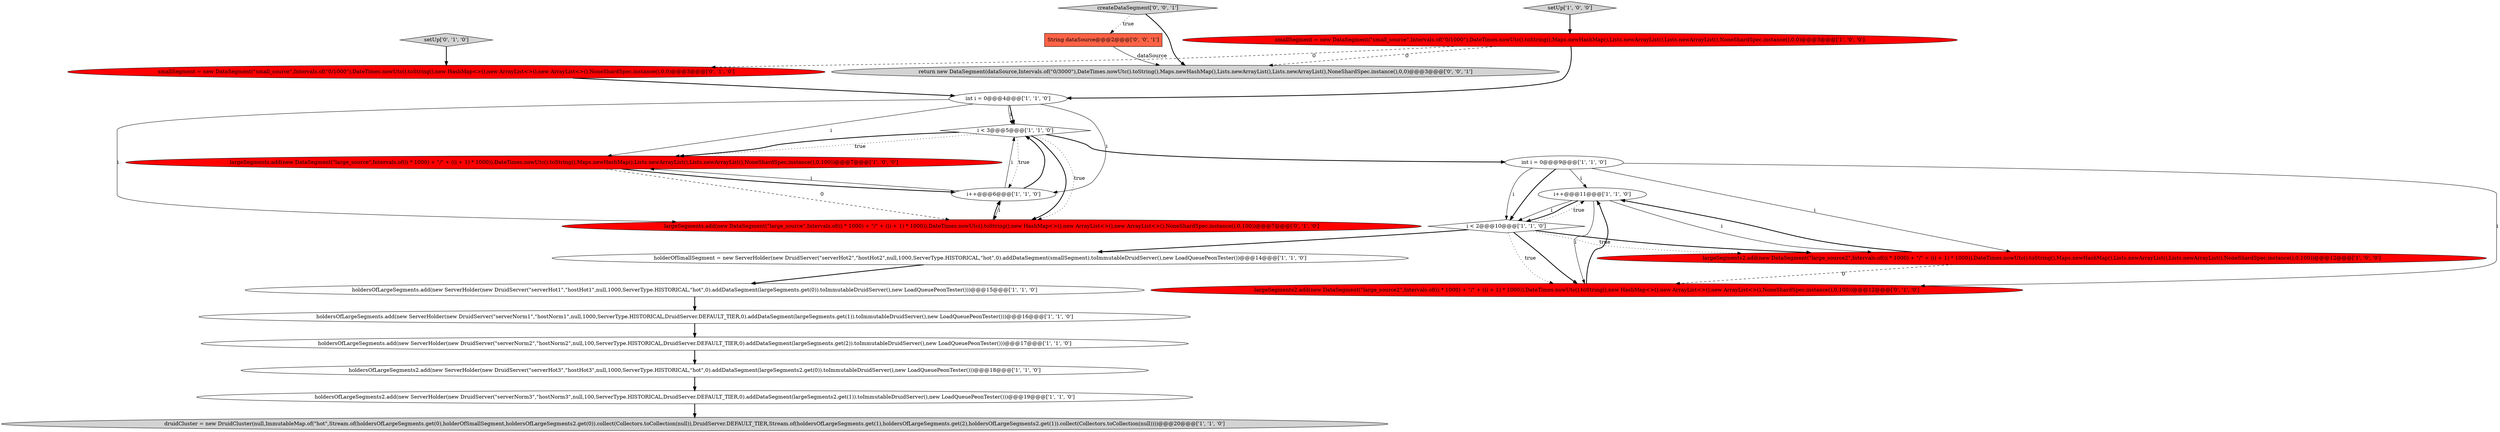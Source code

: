 digraph {
9 [style = filled, label = "i < 3@@@5@@@['1', '1', '0']", fillcolor = white, shape = diamond image = "AAA0AAABBB1BBB"];
22 [style = filled, label = "String dataSource@@@2@@@['0', '0', '1']", fillcolor = tomato, shape = box image = "AAA0AAABBB3BBB"];
1 [style = filled, label = "largeSegments.add(new DataSegment(\"large_source\",Intervals.of((i * 1000) + \"/\" + ((i + 1) * 1000)),DateTimes.nowUtc().toString(),Maps.newHashMap(),Lists.newArrayList(),Lists.newArrayList(),NoneShardSpec.instance(),0,100))@@@7@@@['1', '0', '0']", fillcolor = red, shape = ellipse image = "AAA1AAABBB1BBB"];
19 [style = filled, label = "smallSegment = new DataSegment(\"small_source\",Intervals.of(\"0/1000\"),DateTimes.nowUtc().toString(),new HashMap<>(),new ArrayList<>(),new ArrayList<>(),NoneShardSpec.instance(),0,0)@@@3@@@['0', '1', '0']", fillcolor = red, shape = ellipse image = "AAA1AAABBB2BBB"];
18 [style = filled, label = "setUp['0', '1', '0']", fillcolor = lightgray, shape = diamond image = "AAA0AAABBB2BBB"];
10 [style = filled, label = "holdersOfLargeSegments.add(new ServerHolder(new DruidServer(\"serverHot1\",\"hostHot1\",null,1000,ServerType.HISTORICAL,\"hot\",0).addDataSegment(largeSegments.get(0)).toImmutableDruidServer(),new LoadQueuePeonTester()))@@@15@@@['1', '1', '0']", fillcolor = white, shape = ellipse image = "AAA0AAABBB1BBB"];
6 [style = filled, label = "i++@@@11@@@['1', '1', '0']", fillcolor = white, shape = ellipse image = "AAA0AAABBB1BBB"];
21 [style = filled, label = "createDataSegment['0', '0', '1']", fillcolor = lightgray, shape = diamond image = "AAA0AAABBB3BBB"];
14 [style = filled, label = "int i = 0@@@4@@@['1', '1', '0']", fillcolor = white, shape = ellipse image = "AAA0AAABBB1BBB"];
16 [style = filled, label = "holdersOfLargeSegments.add(new ServerHolder(new DruidServer(\"serverNorm2\",\"hostNorm2\",null,100,ServerType.HISTORICAL,DruidServer.DEFAULT_TIER,0).addDataSegment(largeSegments.get(2)).toImmutableDruidServer(),new LoadQueuePeonTester()))@@@17@@@['1', '1', '0']", fillcolor = white, shape = ellipse image = "AAA0AAABBB1BBB"];
3 [style = filled, label = "holdersOfLargeSegments.add(new ServerHolder(new DruidServer(\"serverNorm1\",\"hostNorm1\",null,1000,ServerType.HISTORICAL,DruidServer.DEFAULT_TIER,0).addDataSegment(largeSegments.get(1)).toImmutableDruidServer(),new LoadQueuePeonTester()))@@@16@@@['1', '1', '0']", fillcolor = white, shape = ellipse image = "AAA0AAABBB1BBB"];
2 [style = filled, label = "i++@@@6@@@['1', '1', '0']", fillcolor = white, shape = ellipse image = "AAA0AAABBB1BBB"];
23 [style = filled, label = "return new DataSegment(dataSource,Intervals.of(\"0/3000\"),DateTimes.nowUtc().toString(),Maps.newHashMap(),Lists.newArrayList(),Lists.newArrayList(),NoneShardSpec.instance(),0,0)@@@3@@@['0', '0', '1']", fillcolor = lightgray, shape = ellipse image = "AAA0AAABBB3BBB"];
7 [style = filled, label = "largeSegments2.add(new DataSegment(\"large_source2\",Intervals.of((i * 1000) + \"/\" + ((i + 1) * 1000)),DateTimes.nowUtc().toString(),Maps.newHashMap(),Lists.newArrayList(),Lists.newArrayList(),NoneShardSpec.instance(),0,100))@@@12@@@['1', '0', '0']", fillcolor = red, shape = ellipse image = "AAA1AAABBB1BBB"];
20 [style = filled, label = "largeSegments.add(new DataSegment(\"large_source\",Intervals.of((i * 1000) + \"/\" + ((i + 1) * 1000)),DateTimes.nowUtc().toString(),new HashMap<>(),new ArrayList<>(),new ArrayList<>(),NoneShardSpec.instance(),0,100))@@@7@@@['0', '1', '0']", fillcolor = red, shape = ellipse image = "AAA1AAABBB2BBB"];
11 [style = filled, label = "smallSegment = new DataSegment(\"small_source\",Intervals.of(\"0/1000\"),DateTimes.nowUtc().toString(),Maps.newHashMap(),Lists.newArrayList(),Lists.newArrayList(),NoneShardSpec.instance(),0,0)@@@3@@@['1', '0', '0']", fillcolor = red, shape = ellipse image = "AAA1AAABBB1BBB"];
12 [style = filled, label = "i < 2@@@10@@@['1', '1', '0']", fillcolor = white, shape = diamond image = "AAA0AAABBB1BBB"];
17 [style = filled, label = "largeSegments2.add(new DataSegment(\"large_source2\",Intervals.of((i * 1000) + \"/\" + ((i + 1) * 1000)),DateTimes.nowUtc().toString(),new HashMap<>(),new ArrayList<>(),new ArrayList<>(),NoneShardSpec.instance(),0,100))@@@12@@@['0', '1', '0']", fillcolor = red, shape = ellipse image = "AAA1AAABBB2BBB"];
8 [style = filled, label = "int i = 0@@@9@@@['1', '1', '0']", fillcolor = white, shape = ellipse image = "AAA0AAABBB1BBB"];
5 [style = filled, label = "setUp['1', '0', '0']", fillcolor = lightgray, shape = diamond image = "AAA0AAABBB1BBB"];
0 [style = filled, label = "holdersOfLargeSegments2.add(new ServerHolder(new DruidServer(\"serverHot3\",\"hostHot3\",null,1000,ServerType.HISTORICAL,\"hot\",0).addDataSegment(largeSegments2.get(0)).toImmutableDruidServer(),new LoadQueuePeonTester()))@@@18@@@['1', '1', '0']", fillcolor = white, shape = ellipse image = "AAA0AAABBB1BBB"];
13 [style = filled, label = "holdersOfLargeSegments2.add(new ServerHolder(new DruidServer(\"serverNorm3\",\"hostNorm3\",null,100,ServerType.HISTORICAL,DruidServer.DEFAULT_TIER,0).addDataSegment(largeSegments2.get(1)).toImmutableDruidServer(),new LoadQueuePeonTester()))@@@19@@@['1', '1', '0']", fillcolor = white, shape = ellipse image = "AAA0AAABBB1BBB"];
4 [style = filled, label = "druidCluster = new DruidCluster(null,ImmutableMap.of(\"hot\",Stream.of(holdersOfLargeSegments.get(0),holderOfSmallSegment,holdersOfLargeSegments2.get(0)).collect(Collectors.toCollection(null)),DruidServer.DEFAULT_TIER,Stream.of(holdersOfLargeSegments.get(1),holdersOfLargeSegments.get(2),holdersOfLargeSegments2.get(1)).collect(Collectors.toCollection(null))))@@@20@@@['1', '1', '0']", fillcolor = lightgray, shape = ellipse image = "AAA0AAABBB1BBB"];
15 [style = filled, label = "holderOfSmallSegment = new ServerHolder(new DruidServer(\"serverHot2\",\"hostHot2\",null,1000,ServerType.HISTORICAL,\"hot\",0).addDataSegment(smallSegment).toImmutableDruidServer(),new LoadQueuePeonTester())@@@14@@@['1', '1', '0']", fillcolor = white, shape = ellipse image = "AAA0AAABBB1BBB"];
2->9 [style = solid, label="i"];
12->17 [style = dotted, label="true"];
15->10 [style = bold, label=""];
16->0 [style = bold, label=""];
0->13 [style = bold, label=""];
11->14 [style = bold, label=""];
17->6 [style = bold, label=""];
7->17 [style = dashed, label="0"];
12->17 [style = bold, label=""];
12->15 [style = bold, label=""];
18->19 [style = bold, label=""];
10->3 [style = bold, label=""];
21->22 [style = dotted, label="true"];
9->20 [style = bold, label=""];
11->23 [style = dashed, label="0"];
2->9 [style = bold, label=""];
3->16 [style = bold, label=""];
6->7 [style = solid, label="i"];
9->8 [style = bold, label=""];
12->7 [style = bold, label=""];
2->20 [style = solid, label="i"];
20->2 [style = bold, label=""];
14->9 [style = solid, label="i"];
1->20 [style = dashed, label="0"];
19->14 [style = bold, label=""];
6->17 [style = solid, label="i"];
12->6 [style = dotted, label="true"];
11->19 [style = dashed, label="0"];
9->2 [style = dotted, label="true"];
2->1 [style = solid, label="i"];
7->6 [style = bold, label=""];
14->1 [style = solid, label="i"];
9->20 [style = dotted, label="true"];
9->1 [style = dotted, label="true"];
14->20 [style = solid, label="i"];
14->9 [style = bold, label=""];
1->2 [style = bold, label=""];
5->11 [style = bold, label=""];
6->12 [style = solid, label="i"];
9->1 [style = bold, label=""];
22->23 [style = solid, label="dataSource"];
12->7 [style = dotted, label="true"];
8->12 [style = solid, label="i"];
21->23 [style = bold, label=""];
8->7 [style = solid, label="i"];
8->6 [style = solid, label="i"];
8->12 [style = bold, label=""];
8->17 [style = solid, label="i"];
14->2 [style = solid, label="i"];
13->4 [style = bold, label=""];
6->12 [style = bold, label=""];
}
